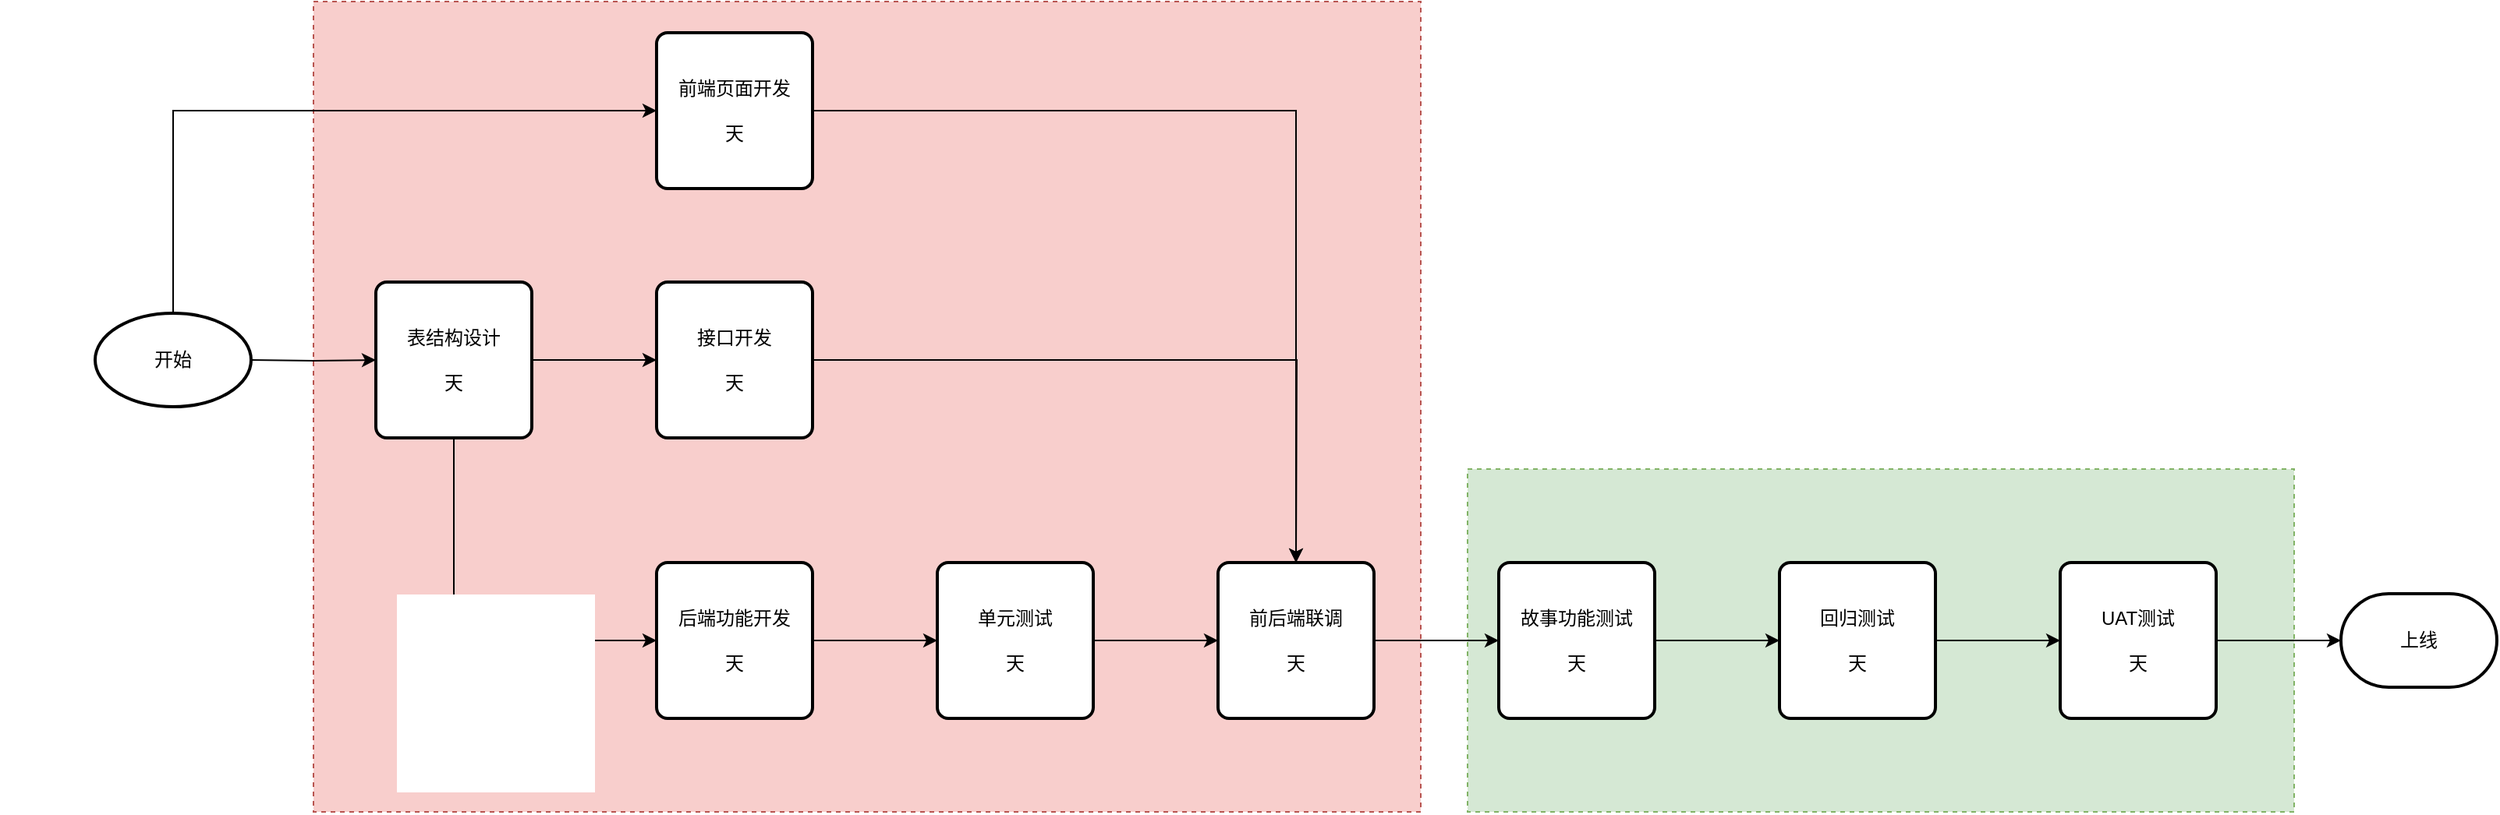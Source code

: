 <mxfile version="12.5.5" type="github" pages="5">
  <diagram id="vi_ECuAuSyeIwbxBarB6" name="图像中台模板">
    <mxGraphModel dx="768" dy="389" grid="1" gridSize="10" guides="1" tooltips="1" connect="1" arrows="1" fold="1" page="1" pageScale="1" pageWidth="850" pageHeight="1100" math="0" shadow="0">
      <root>
        <mxCell id="0"/>
        <mxCell id="1" parent="0"/>
        <mxCell id="mSEuSrlhZHySXVAviKyT-46" value="" style="rounded=0;whiteSpace=wrap;html=1;dashed=1;fillColor=#d5e8d4;strokeColor=#82b366;" parent="1" vertex="1">
          <mxGeometry x="990" y="540" width="530" height="220" as="geometry"/>
        </mxCell>
        <mxCell id="mSEuSrlhZHySXVAviKyT-45" value="" style="rounded=0;whiteSpace=wrap;html=1;dashed=1;fillColor=#f8cecc;strokeColor=#b85450;" parent="1" vertex="1">
          <mxGeometry x="250" y="240" width="710" height="520" as="geometry"/>
        </mxCell>
        <mxCell id="mSEuSrlhZHySXVAviKyT-9" value="" style="edgeStyle=orthogonalEdgeStyle;rounded=0;orthogonalLoop=1;jettySize=auto;html=1;" parent="1" target="mSEuSrlhZHySXVAviKyT-8" edge="1">
          <mxGeometry relative="1" as="geometry">
            <mxPoint x="210" y="470" as="sourcePoint"/>
          </mxGeometry>
        </mxCell>
        <mxCell id="mSEuSrlhZHySXVAviKyT-16" value="" style="edgeStyle=orthogonalEdgeStyle;rounded=0;orthogonalLoop=1;jettySize=auto;html=1;entryX=0;entryY=0.5;entryDx=0;entryDy=0;" parent="1" target="mSEuSrlhZHySXVAviKyT-14" edge="1">
          <mxGeometry relative="1" as="geometry">
            <mxPoint x="160" y="440" as="sourcePoint"/>
            <mxPoint x="160" y="360" as="targetPoint"/>
            <Array as="points">
              <mxPoint x="160" y="310"/>
            </Array>
          </mxGeometry>
        </mxCell>
        <mxCell id="mSEuSrlhZHySXVAviKyT-11" value="" style="edgeStyle=orthogonalEdgeStyle;rounded=0;orthogonalLoop=1;jettySize=auto;html=1;" parent="1" source="mSEuSrlhZHySXVAviKyT-8" target="mSEuSrlhZHySXVAviKyT-10" edge="1">
          <mxGeometry relative="1" as="geometry"/>
        </mxCell>
        <mxCell id="mSEuSrlhZHySXVAviKyT-20" value="" style="edgeStyle=orthogonalEdgeStyle;rounded=0;orthogonalLoop=1;jettySize=auto;html=1;entryX=0;entryY=0.5;entryDx=0;entryDy=0;" parent="1" source="mSEuSrlhZHySXVAviKyT-8" target="mSEuSrlhZHySXVAviKyT-17" edge="1">
          <mxGeometry relative="1" as="geometry">
            <mxPoint x="340" y="600" as="targetPoint"/>
            <Array as="points">
              <mxPoint x="340" y="650"/>
            </Array>
          </mxGeometry>
        </mxCell>
        <mxCell id="mSEuSrlhZHySXVAviKyT-8" value="表结构设计&lt;br&gt;&lt;br&gt;天" style="rounded=1;whiteSpace=wrap;html=1;absoluteArcSize=1;arcSize=14;strokeWidth=2;" parent="1" vertex="1">
          <mxGeometry x="290" y="420" width="100" height="100" as="geometry"/>
        </mxCell>
        <mxCell id="mSEuSrlhZHySXVAviKyT-28" value="" style="edgeStyle=orthogonalEdgeStyle;rounded=0;orthogonalLoop=1;jettySize=auto;html=1;" parent="1" source="mSEuSrlhZHySXVAviKyT-10" edge="1">
          <mxGeometry relative="1" as="geometry">
            <mxPoint x="880" y="600" as="targetPoint"/>
          </mxGeometry>
        </mxCell>
        <mxCell id="mSEuSrlhZHySXVAviKyT-10" value="接口开发&lt;br&gt;&lt;br&gt;天" style="rounded=1;whiteSpace=wrap;html=1;absoluteArcSize=1;arcSize=14;strokeWidth=2;" parent="1" vertex="1">
          <mxGeometry x="470" y="420" width="100" height="100" as="geometry"/>
        </mxCell>
        <mxCell id="mSEuSrlhZHySXVAviKyT-22" value="" style="edgeStyle=orthogonalEdgeStyle;rounded=0;orthogonalLoop=1;jettySize=auto;html=1;" parent="1" source="mSEuSrlhZHySXVAviKyT-17" target="mSEuSrlhZHySXVAviKyT-21" edge="1">
          <mxGeometry relative="1" as="geometry"/>
        </mxCell>
        <mxCell id="mSEuSrlhZHySXVAviKyT-17" value="后端功能开发&lt;br&gt;&lt;br&gt;天" style="rounded=1;whiteSpace=wrap;html=1;absoluteArcSize=1;arcSize=14;strokeWidth=2;" parent="1" vertex="1">
          <mxGeometry x="470" y="600" width="100" height="100" as="geometry"/>
        </mxCell>
        <mxCell id="mSEuSrlhZHySXVAviKyT-24" value="" style="edgeStyle=orthogonalEdgeStyle;rounded=0;orthogonalLoop=1;jettySize=auto;html=1;" parent="1" source="mSEuSrlhZHySXVAviKyT-21" target="mSEuSrlhZHySXVAviKyT-23" edge="1">
          <mxGeometry relative="1" as="geometry"/>
        </mxCell>
        <mxCell id="mSEuSrlhZHySXVAviKyT-21" value="单元测试&lt;br&gt;&lt;br&gt;天" style="rounded=1;whiteSpace=wrap;html=1;absoluteArcSize=1;arcSize=14;strokeWidth=2;" parent="1" vertex="1">
          <mxGeometry x="650" y="600" width="100" height="100" as="geometry"/>
        </mxCell>
        <mxCell id="mSEuSrlhZHySXVAviKyT-32" value="" style="edgeStyle=orthogonalEdgeStyle;rounded=0;orthogonalLoop=1;jettySize=auto;html=1;" parent="1" source="mSEuSrlhZHySXVAviKyT-23" target="mSEuSrlhZHySXVAviKyT-31" edge="1">
          <mxGeometry relative="1" as="geometry"/>
        </mxCell>
        <mxCell id="mSEuSrlhZHySXVAviKyT-23" value="前后端联调&lt;br&gt;&lt;br&gt;天" style="rounded=1;whiteSpace=wrap;html=1;absoluteArcSize=1;arcSize=14;strokeWidth=2;" parent="1" vertex="1">
          <mxGeometry x="830" y="600" width="100" height="100" as="geometry"/>
        </mxCell>
        <mxCell id="mSEuSrlhZHySXVAviKyT-34" value="" style="edgeStyle=orthogonalEdgeStyle;rounded=0;orthogonalLoop=1;jettySize=auto;html=1;" parent="1" source="mSEuSrlhZHySXVAviKyT-31" target="mSEuSrlhZHySXVAviKyT-33" edge="1">
          <mxGeometry relative="1" as="geometry"/>
        </mxCell>
        <mxCell id="mSEuSrlhZHySXVAviKyT-31" value="故事功能测试&lt;br&gt;&lt;br&gt;天" style="rounded=1;whiteSpace=wrap;html=1;absoluteArcSize=1;arcSize=14;strokeWidth=2;" parent="1" vertex="1">
          <mxGeometry x="1010" y="600" width="100" height="100" as="geometry"/>
        </mxCell>
        <mxCell id="mSEuSrlhZHySXVAviKyT-36" value="" style="edgeStyle=orthogonalEdgeStyle;rounded=0;orthogonalLoop=1;jettySize=auto;html=1;" parent="1" source="mSEuSrlhZHySXVAviKyT-33" target="mSEuSrlhZHySXVAviKyT-35" edge="1">
          <mxGeometry relative="1" as="geometry"/>
        </mxCell>
        <mxCell id="mSEuSrlhZHySXVAviKyT-33" value="回归测试&lt;br&gt;&lt;br&gt;天" style="rounded=1;whiteSpace=wrap;html=1;absoluteArcSize=1;arcSize=14;strokeWidth=2;" parent="1" vertex="1">
          <mxGeometry x="1190" y="600" width="100" height="100" as="geometry"/>
        </mxCell>
        <mxCell id="mSEuSrlhZHySXVAviKyT-38" value="" style="edgeStyle=orthogonalEdgeStyle;rounded=0;orthogonalLoop=1;jettySize=auto;html=1;" parent="1" source="mSEuSrlhZHySXVAviKyT-35" edge="1">
          <mxGeometry relative="1" as="geometry">
            <mxPoint x="1550" y="650" as="targetPoint"/>
          </mxGeometry>
        </mxCell>
        <mxCell id="mSEuSrlhZHySXVAviKyT-35" value="UAT测试&lt;br&gt;&lt;br&gt;天" style="rounded=1;whiteSpace=wrap;html=1;absoluteArcSize=1;arcSize=14;strokeWidth=2;" parent="1" vertex="1">
          <mxGeometry x="1370" y="600" width="100" height="100" as="geometry"/>
        </mxCell>
        <mxCell id="mSEuSrlhZHySXVAviKyT-30" value="" style="edgeStyle=orthogonalEdgeStyle;rounded=0;orthogonalLoop=1;jettySize=auto;html=1;entryX=0.5;entryY=0;entryDx=0;entryDy=0;" parent="1" source="mSEuSrlhZHySXVAviKyT-14" target="mSEuSrlhZHySXVAviKyT-23" edge="1">
          <mxGeometry relative="1" as="geometry">
            <mxPoint x="470" y="310" as="targetPoint"/>
          </mxGeometry>
        </mxCell>
        <mxCell id="mSEuSrlhZHySXVAviKyT-14" value="前端页面开发&lt;br&gt;&lt;br&gt;天" style="rounded=1;whiteSpace=wrap;html=1;absoluteArcSize=1;arcSize=14;strokeWidth=2;" parent="1" vertex="1">
          <mxGeometry x="470" y="260" width="100" height="100" as="geometry"/>
        </mxCell>
        <mxCell id="mSEuSrlhZHySXVAviKyT-40" value="上线" style="strokeWidth=2;html=1;shape=mxgraph.flowchart.terminator;whiteSpace=wrap;" parent="1" vertex="1">
          <mxGeometry x="1550" y="620" width="100" height="60" as="geometry"/>
        </mxCell>
        <mxCell id="mSEuSrlhZHySXVAviKyT-41" value="" style="strokeWidth=2;html=1;shape=mxgraph.flowchart.start_1;whiteSpace=wrap;opacity=0;" parent="1" vertex="1">
          <mxGeometry x="110" y="440" width="100" height="60" as="geometry"/>
        </mxCell>
        <mxCell id="mSEuSrlhZHySXVAviKyT-42" value="" style="strokeWidth=2;html=1;shape=mxgraph.flowchart.start_1;whiteSpace=wrap;opacity=0;" parent="1" vertex="1">
          <mxGeometry x="50" y="700" width="100" height="60" as="geometry"/>
        </mxCell>
        <mxCell id="mSEuSrlhZHySXVAviKyT-44" value="开始" style="strokeWidth=2;html=1;shape=mxgraph.flowchart.start_1;whiteSpace=wrap;" parent="1" vertex="1">
          <mxGeometry x="110" y="440" width="100" height="60" as="geometry"/>
        </mxCell>
      </root>
    </mxGraphModel>
  </diagram>
  <diagram name="图像中台S8-关键路径" id="uw1MnFV3_wU8nCQIJe8Z">
    &#xa;    
    <mxGraphModel dx="1365" dy="568" grid="1" gridSize="10" guides="1" tooltips="1" connect="1" arrows="1" fold="1" page="1" pageScale="1" pageWidth="850" pageHeight="1100" math="0" shadow="0">
      &#xa;      
      <root>
        &#xa;        
        <mxCell id="7rw-223DVK3YXrerc9ex-0"/>
        &#xa;        
        <mxCell id="7rw-223DVK3YXrerc9ex-1" parent="7rw-223DVK3YXrerc9ex-0"/>
        &#xa;        
        <mxCell id="9tAzf9OihTmDscc2uQjQ-3" value="" style="rounded=0;whiteSpace=wrap;html=1;" vertex="1" parent="7rw-223DVK3YXrerc9ex-1">
          &#xa;          
          <mxGeometry x="280" y="1110" width="560" height="230" as="geometry"/>
          &#xa;        
        </mxCell>
        &#xa;        
        <mxCell id="9tAzf9OihTmDscc2uQjQ-2" value="" style="rounded=0;whiteSpace=wrap;html=1;" vertex="1" parent="7rw-223DVK3YXrerc9ex-1">
          &#xa;          
          <mxGeometry x="995" y="1110" width="485" height="160" as="geometry"/>
          &#xa;        
        </mxCell>
        &#xa;        
        <mxCell id="7rw-223DVK3YXrerc9ex-2" value="" style="rounded=0;whiteSpace=wrap;html=1;dashed=1;fillColor=#d5e8d4;strokeColor=#82b366;" vertex="1" parent="7rw-223DVK3YXrerc9ex-1">
          &#xa;          
          <mxGeometry x="990" y="360" width="550" height="330" as="geometry"/>
          &#xa;        
        </mxCell>
        &#xa;        
        <mxCell id="7rw-223DVK3YXrerc9ex-3" value="" style="rounded=0;whiteSpace=wrap;html=1;dashed=1;fillColor=#f8cecc;strokeColor=#b85450;" vertex="1" parent="7rw-223DVK3YXrerc9ex-1">
          &#xa;          
          <mxGeometry x="290" y="270" width="650" height="450" as="geometry"/>
          &#xa;        
        </mxCell>
        &#xa;        
        <mxCell id="7rw-223DVK3YXrerc9ex-4" value="" style="edgeStyle=orthogonalEdgeStyle;rounded=0;orthogonalLoop=1;jettySize=auto;html=1;" edge="1" parent="7rw-223DVK3YXrerc9ex-1" target="7rw-223DVK3YXrerc9ex-12">
          &#xa;          
          <mxGeometry relative="1" as="geometry">
            &#xa;            
            <mxPoint x="210" y="470" as="sourcePoint"/>
            &#xa;            
            <mxPoint x="300" y="470" as="targetPoint"/>
            &#xa;          
          </mxGeometry>
          &#xa;        
        </mxCell>
        &#xa;        
        <mxCell id="7rw-223DVK3YXrerc9ex-5" value="" style="edgeStyle=orthogonalEdgeStyle;rounded=0;orthogonalLoop=1;jettySize=auto;html=1;entryX=0;entryY=0.5;entryDx=0;entryDy=0;" edge="1" parent="7rw-223DVK3YXrerc9ex-1" target="7rw-223DVK3YXrerc9ex-24">
          &#xa;          
          <mxGeometry relative="1" as="geometry">
            &#xa;            
            <mxPoint x="160" y="440" as="sourcePoint"/>
            &#xa;            
            <mxPoint x="160" y="360" as="targetPoint"/>
            &#xa;            
            <Array as="points">
              &#xa;              
              <mxPoint x="160" y="330"/>
              &#xa;            
            </Array>
            &#xa;          
          </mxGeometry>
          &#xa;        
        </mxCell>
        &#xa;        
        <mxCell id="7rw-223DVK3YXrerc9ex-12" value="后端接口功能开发&lt;br&gt;建军&lt;br&gt;&lt;br&gt;8.5 天" style="rounded=1;whiteSpace=wrap;html=1;absoluteArcSize=1;arcSize=14;strokeWidth=2;" vertex="1" parent="7rw-223DVK3YXrerc9ex-1">
          &#xa;          
          <mxGeometry x="430" y="420" width="140" height="100" as="geometry"/>
          &#xa;        
        </mxCell>
        &#xa;        
        <mxCell id="7rw-223DVK3YXrerc9ex-13" value="" style="edgeStyle=orthogonalEdgeStyle;rounded=0;orthogonalLoop=1;jettySize=auto;html=1;exitX=1;exitY=0.5;exitDx=0;exitDy=0;" edge="1" parent="7rw-223DVK3YXrerc9ex-1" source="7rw-223DVK3YXrerc9ex-12" target="7rw-223DVK3YXrerc9ex-16">
          &#xa;          
          <mxGeometry relative="1" as="geometry">
            &#xa;            
            <mxPoint x="750" y="650" as="sourcePoint"/>
            &#xa;          
          </mxGeometry>
          &#xa;        
        </mxCell>
        &#xa;        
        <mxCell id="7rw-223DVK3YXrerc9ex-15" value="" style="edgeStyle=orthogonalEdgeStyle;rounded=0;orthogonalLoop=1;jettySize=auto;html=1;" edge="1" parent="7rw-223DVK3YXrerc9ex-1" source="7rw-223DVK3YXrerc9ex-16" target="7rw-223DVK3YXrerc9ex-18">
          &#xa;          
          <mxGeometry relative="1" as="geometry"/>
          &#xa;        
        </mxCell>
        &#xa;        
        <mxCell id="7rw-223DVK3YXrerc9ex-16" value="前后端联调&lt;br&gt;&lt;br&gt;1 天" style="rounded=1;whiteSpace=wrap;html=1;absoluteArcSize=1;arcSize=14;strokeWidth=2;" vertex="1" parent="7rw-223DVK3YXrerc9ex-1">
          &#xa;          
          <mxGeometry x="750" y="420" width="100" height="100" as="geometry"/>
          &#xa;        
        </mxCell>
        &#xa;        
        <mxCell id="9tAzf9OihTmDscc2uQjQ-10" value="" style="edgeStyle=orthogonalEdgeStyle;rounded=0;orthogonalLoop=1;jettySize=auto;html=1;" edge="1" parent="7rw-223DVK3YXrerc9ex-1" source="7rw-223DVK3YXrerc9ex-18" target="9tAzf9OihTmDscc2uQjQ-9">
          &#xa;          
          <mxGeometry relative="1" as="geometry"/>
          &#xa;        
        </mxCell>
        &#xa;        
        <mxCell id="7rw-223DVK3YXrerc9ex-18" value="最后一个故事功能测试&lt;br&gt;&lt;br&gt;1 天" style="rounded=1;whiteSpace=wrap;html=1;absoluteArcSize=1;arcSize=14;strokeWidth=2;" vertex="1" parent="7rw-223DVK3YXrerc9ex-1">
          &#xa;          
          <mxGeometry x="1030" y="420" width="100" height="100" as="geometry"/>
          &#xa;        
        </mxCell>
        &#xa;        
        <mxCell id="9tAzf9OihTmDscc2uQjQ-14" value="" style="edgeStyle=orthogonalEdgeStyle;rounded=0;orthogonalLoop=1;jettySize=auto;html=1;" edge="1" parent="7rw-223DVK3YXrerc9ex-1" source="9tAzf9OihTmDscc2uQjQ-9">
          &#xa;          
          <mxGeometry relative="1" as="geometry">
            &#xa;            
            <mxPoint x="1390" y="470" as="targetPoint"/>
            &#xa;          
          </mxGeometry>
          &#xa;        
        </mxCell>
        &#xa;        
        <mxCell id="9tAzf9OihTmDscc2uQjQ-9" value="回归 测试&lt;br&gt;2 天" style="rounded=1;whiteSpace=wrap;html=1;absoluteArcSize=1;arcSize=14;strokeWidth=2;" vertex="1" parent="7rw-223DVK3YXrerc9ex-1">
          &#xa;          
          <mxGeometry x="1210" y="420" width="100" height="100" as="geometry"/>
          &#xa;        
        </mxCell>
        &#xa;        
        <mxCell id="7rw-223DVK3YXrerc9ex-20" value="全量回归测试（S8）&lt;br&gt;&lt;br&gt;5 天" style="rounded=1;whiteSpace=wrap;html=1;absoluteArcSize=1;arcSize=14;strokeWidth=2;" vertex="1" parent="7rw-223DVK3YXrerc9ex-1">
          &#xa;          
          <mxGeometry x="1570" y="530" width="100" height="100" as="geometry"/>
          &#xa;        
        </mxCell>
        &#xa;        
        <mxCell id="7rw-223DVK3YXrerc9ex-23" value="" style="edgeStyle=orthogonalEdgeStyle;rounded=0;orthogonalLoop=1;jettySize=auto;html=1;entryX=0.5;entryY=0;entryDx=0;entryDy=0;" edge="1" parent="7rw-223DVK3YXrerc9ex-1" source="7rw-223DVK3YXrerc9ex-24" target="7rw-223DVK3YXrerc9ex-16">
          &#xa;          
          <mxGeometry relative="1" as="geometry">
            &#xa;            
            <mxPoint x="470" y="310" as="targetPoint"/>
            &#xa;          
          </mxGeometry>
          &#xa;        
        </mxCell>
        &#xa;        
        <mxCell id="7rw-223DVK3YXrerc9ex-24" value="前端页面开发&lt;br&gt;永洁&lt;br&gt;&lt;br&gt;7 天" style="rounded=1;whiteSpace=wrap;html=1;absoluteArcSize=1;arcSize=14;strokeWidth=2;" vertex="1" parent="7rw-223DVK3YXrerc9ex-1">
          &#xa;          
          <mxGeometry x="420" y="280" width="150" height="100" as="geometry"/>
          &#xa;        
        </mxCell>
        &#xa;        
        <mxCell id="7rw-223DVK3YXrerc9ex-25" value="S8上线&lt;br&gt;01/08&amp;nbsp;" style="strokeWidth=2;html=1;shape=mxgraph.flowchart.terminator;whiteSpace=wrap;" vertex="1" parent="7rw-223DVK3YXrerc9ex-1">
          &#xa;          
          <mxGeometry x="1570" y="440" width="100" height="60" as="geometry"/>
          &#xa;        
        </mxCell>
        &#xa;        
        <mxCell id="7rw-223DVK3YXrerc9ex-26" value="" style="strokeWidth=2;html=1;shape=mxgraph.flowchart.start_1;whiteSpace=wrap;opacity=0;" vertex="1" parent="7rw-223DVK3YXrerc9ex-1">
          &#xa;          
          <mxGeometry x="110" y="440" width="100" height="60" as="geometry"/>
          &#xa;        
        </mxCell>
        &#xa;        
        <mxCell id="7rw-223DVK3YXrerc9ex-27" value="" style="strokeWidth=2;html=1;shape=mxgraph.flowchart.start_1;whiteSpace=wrap;opacity=0;" vertex="1" parent="7rw-223DVK3YXrerc9ex-1">
          &#xa;          
          <mxGeometry x="50" y="700" width="100" height="60" as="geometry"/>
          &#xa;        
        </mxCell>
        &#xa;        
        <mxCell id="7rw-223DVK3YXrerc9ex-28" value="开始" style="strokeWidth=2;html=1;shape=mxgraph.flowchart.start_1;whiteSpace=wrap;" vertex="1" parent="7rw-223DVK3YXrerc9ex-1">
          &#xa;          
          <mxGeometry x="110" y="440" width="100" height="60" as="geometry"/>
          &#xa;        
        </mxCell>
        &#xa;        
        <mxCell id="UI6YtR78x3rQ6e3N98uO-0" value="性能测试&lt;br&gt;&lt;br&gt;这一次先不需要" style="rounded=1;whiteSpace=wrap;html=1;absoluteArcSize=1;arcSize=14;strokeWidth=2;" vertex="1" parent="7rw-223DVK3YXrerc9ex-1">
          &#xa;          
          <mxGeometry x="1360" y="1440" width="100" height="100" as="geometry"/>
          &#xa;        
        </mxCell>
        &#xa;        
        <mxCell id="UI6YtR78x3rQ6e3N98uO-2" value="安全测试&lt;br&gt;&lt;br&gt;定期" style="rounded=1;whiteSpace=wrap;html=1;absoluteArcSize=1;arcSize=14;strokeWidth=2;" vertex="1" parent="7rw-223DVK3YXrerc9ex-1">
          &#xa;          
          <mxGeometry x="1350" y="1300" width="100" height="100" as="geometry"/>
          &#xa;        
        </mxCell>
        &#xa;        
        <mxCell id="UI6YtR78x3rQ6e3N98uO-6" value="单元测试&lt;br&gt;&lt;br&gt;1.5 天" style="rounded=1;whiteSpace=wrap;html=1;absoluteArcSize=1;arcSize=14;strokeWidth=2;" vertex="1" parent="7rw-223DVK3YXrerc9ex-1">
          &#xa;          
          <mxGeometry x="1030" y="550" width="100" height="100" as="geometry"/>
          &#xa;        
        </mxCell>
        &#xa;        
        <mxCell id="UI6YtR78x3rQ6e3N98uO-7" value="接口管理&lt;br&gt;建军&lt;br&gt;&lt;br&gt;4 天" style="rounded=1;whiteSpace=wrap;html=1;absoluteArcSize=1;arcSize=14;strokeWidth=2;" vertex="1" parent="7rw-223DVK3YXrerc9ex-1">
          &#xa;          
          <mxGeometry x="330" y="1190" width="120" height="100" as="geometry"/>
          &#xa;        
        </mxCell>
        &#xa;        
        <mxCell id="UI6YtR78x3rQ6e3N98uO-10" value="人工审核无法匹配SKU&lt;br&gt;建军&lt;br&gt;&lt;br&gt;1.5 天" style="rounded=1;whiteSpace=wrap;html=1;absoluteArcSize=1;arcSize=14;strokeWidth=2;" vertex="1" parent="7rw-223DVK3YXrerc9ex-1">
          &#xa;          
          <mxGeometry x="490" y="1190" width="140" height="100" as="geometry"/>
          &#xa;        
        </mxCell>
        &#xa;        
        <mxCell id="UI6YtR78x3rQ6e3N98uO-11" value="异常照片查看和权限&lt;br&gt;建军&lt;br&gt;&lt;br&gt;3 天" style="rounded=1;whiteSpace=wrap;html=1;absoluteArcSize=1;arcSize=14;strokeWidth=2;" vertex="1" parent="7rw-223DVK3YXrerc9ex-1">
          &#xa;          
          <mxGeometry x="670" y="1190" width="120" height="100" as="geometry"/>
          &#xa;        
        </mxCell>
        &#xa;        
        <mxCell id="9tAzf9OihTmDscc2uQjQ-0" value="页面回归测试，范围&lt;br&gt;&lt;br&gt;每次都要人工审核，结果列表，批量导出&lt;br&gt;这一次的回归：创建竞品，侧边栏" style="rounded=1;whiteSpace=wrap;html=1;absoluteArcSize=1;arcSize=14;strokeWidth=2;" vertex="1" parent="7rw-223DVK3YXrerc9ex-1">
          &#xa;          
          <mxGeometry x="1020" y="1150" width="255" height="100" as="geometry"/>
          &#xa;        
        </mxCell>
        &#xa;        
        <mxCell id="9tAzf9OihTmDscc2uQjQ-1" value="接口回归测试，范围&lt;br&gt;&lt;br&gt;大数据湖输出接口（已有3个，新增2个）&lt;br&gt;品览三合一&lt;br&gt;&lt;br&gt;接口字段，code码" style="rounded=1;whiteSpace=wrap;html=1;absoluteArcSize=1;arcSize=14;strokeWidth=2;" vertex="1" parent="7rw-223DVK3YXrerc9ex-1">
          &#xa;          
          <mxGeometry x="1020" y="1300" width="260" height="100" as="geometry"/>
          &#xa;        
        </mxCell>
        &#xa;        
        <mxCell id="9tAzf9OihTmDscc2uQjQ-4" value="回归测试" style="text;html=1;strokeColor=none;fillColor=none;align=center;verticalAlign=middle;whiteSpace=wrap;rounded=0;" vertex="1" parent="7rw-223DVK3YXrerc9ex-1">
          &#xa;          
          <mxGeometry x="1010" y="1120" width="80" height="20" as="geometry"/>
          &#xa;        
        </mxCell>
        &#xa;        
        <mxCell id="9tAzf9OihTmDscc2uQjQ-5" value="开发" style="text;html=1;strokeColor=none;fillColor=none;align=center;verticalAlign=middle;whiteSpace=wrap;rounded=0;" vertex="1" parent="7rw-223DVK3YXrerc9ex-1">
          &#xa;          
          <mxGeometry x="288" y="1130" width="80" height="20" as="geometry"/>
          &#xa;        
        </mxCell>
        &#xa;        
        <mxCell id="9tAzf9OihTmDscc2uQjQ-6" value="数据测试，场景&lt;br&gt;&lt;br&gt;本品主数据，竞品主数据&lt;br&gt;有SKU，无SKU&lt;br&gt;品览三合一返回值&lt;br&gt;批量导出SKU（尤其），生动化" style="rounded=1;whiteSpace=wrap;html=1;absoluteArcSize=1;arcSize=14;strokeWidth=2;" vertex="1" parent="7rw-223DVK3YXrerc9ex-1">
          &#xa;          
          <mxGeometry x="1030" y="1420" width="270" height="110" as="geometry"/>
          &#xa;        
        </mxCell>
        &#xa;        
        <mxCell id="9tAzf9OihTmDscc2uQjQ-15" value="" style="edgeStyle=orthogonalEdgeStyle;rounded=0;orthogonalLoop=1;jettySize=auto;html=1;" edge="1" parent="7rw-223DVK3YXrerc9ex-1" source="9tAzf9OihTmDscc2uQjQ-12" target="7rw-223DVK3YXrerc9ex-25">
          &#xa;          
          <mxGeometry relative="1" as="geometry"/>
          &#xa;        
        </mxCell>
        &#xa;        
        <mxCell id="9tAzf9OihTmDscc2uQjQ-12" value="UAT 测试&lt;br&gt;测试，产品，业务&lt;br&gt;3 天" style="rounded=1;whiteSpace=wrap;html=1;absoluteArcSize=1;arcSize=14;strokeWidth=2;" vertex="1" parent="7rw-223DVK3YXrerc9ex-1">
          &#xa;          
          <mxGeometry x="1370" y="420" width="130" height="100" as="geometry"/>
          &#xa;        
        </mxCell>
        &#xa;      
      </root>
      &#xa;    
    </mxGraphModel>
    &#xa;  
  </diagram>
  <diagram name="Copy of 图像中台S8-关键路径" id="TBVHi4z6zHGornp1RZuq">
    <mxGraphModel dx="1408" dy="748" grid="1" gridSize="10" guides="1" tooltips="1" connect="1" arrows="1" fold="1" page="1" pageScale="1" pageWidth="850" pageHeight="1100" math="0" shadow="0">
      <root>
        <mxCell id="4BLYjrkcPoJAttSHQsbW-0"/>
        <mxCell id="4BLYjrkcPoJAttSHQsbW-1" parent="4BLYjrkcPoJAttSHQsbW-0"/>
        <mxCell id="4BLYjrkcPoJAttSHQsbW-2" value="" style="rounded=0;whiteSpace=wrap;html=1;" parent="4BLYjrkcPoJAttSHQsbW-1" vertex="1">
          <mxGeometry x="320" y="770" width="560" height="230" as="geometry"/>
        </mxCell>
        <mxCell id="4BLYjrkcPoJAttSHQsbW-3" value="" style="rounded=0;whiteSpace=wrap;html=1;" parent="4BLYjrkcPoJAttSHQsbW-1" vertex="1">
          <mxGeometry x="1035" y="770" width="485" height="160" as="geometry"/>
        </mxCell>
        <mxCell id="4BLYjrkcPoJAttSHQsbW-4" value="" style="rounded=0;whiteSpace=wrap;html=1;dashed=1;fillColor=#d5e8d4;strokeColor=#82b366;" parent="4BLYjrkcPoJAttSHQsbW-1" vertex="1">
          <mxGeometry x="860" y="380" width="540" height="320" as="geometry"/>
        </mxCell>
        <mxCell id="4BLYjrkcPoJAttSHQsbW-5" value="" style="rounded=0;whiteSpace=wrap;html=1;dashed=1;fillColor=#f8cecc;strokeColor=#b85450;" parent="4BLYjrkcPoJAttSHQsbW-1" vertex="1">
          <mxGeometry x="320" y="380" width="490" height="320" as="geometry"/>
        </mxCell>
        <mxCell id="4BLYjrkcPoJAttSHQsbW-6" value="" style="edgeStyle=orthogonalEdgeStyle;rounded=0;orthogonalLoop=1;jettySize=auto;html=1;" parent="4BLYjrkcPoJAttSHQsbW-1" target="4BLYjrkcPoJAttSHQsbW-8" edge="1">
          <mxGeometry relative="1" as="geometry">
            <mxPoint x="210" y="470" as="sourcePoint"/>
            <mxPoint x="300" y="470" as="targetPoint"/>
          </mxGeometry>
        </mxCell>
        <mxCell id="4BLYjrkcPoJAttSHQsbW-7" value="" style="edgeStyle=orthogonalEdgeStyle;rounded=0;orthogonalLoop=1;jettySize=auto;html=1;entryX=0;entryY=0.5;entryDx=0;entryDy=0;exitX=1;exitY=0.5;exitDx=0;exitDy=0;exitPerimeter=0;" parent="4BLYjrkcPoJAttSHQsbW-1" source="4BLYjrkcPoJAttSHQsbW-22" target="4BLYjrkcPoJAttSHQsbW-18" edge="1">
          <mxGeometry relative="1" as="geometry">
            <mxPoint x="160" y="440" as="sourcePoint"/>
            <mxPoint x="160" y="360" as="targetPoint"/>
            <Array as="points">
              <mxPoint x="370" y="470"/>
              <mxPoint x="370" y="610"/>
            </Array>
          </mxGeometry>
        </mxCell>
        <mxCell id="4BLYjrkcPoJAttSHQsbW-8" value="后端接口功能开发&lt;br&gt;建军&lt;br&gt;&lt;br&gt;12 天" style="rounded=1;whiteSpace=wrap;html=1;absoluteArcSize=1;arcSize=14;strokeWidth=2;" parent="4BLYjrkcPoJAttSHQsbW-1" vertex="1">
          <mxGeometry x="430" y="420" width="140" height="100" as="geometry"/>
        </mxCell>
        <mxCell id="4BLYjrkcPoJAttSHQsbW-9" value="" style="edgeStyle=orthogonalEdgeStyle;rounded=0;orthogonalLoop=1;jettySize=auto;html=1;exitX=1;exitY=0.5;exitDx=0;exitDy=0;" parent="4BLYjrkcPoJAttSHQsbW-1" source="4BLYjrkcPoJAttSHQsbW-8" target="4BLYjrkcPoJAttSHQsbW-11" edge="1">
          <mxGeometry relative="1" as="geometry">
            <mxPoint x="750" y="650" as="sourcePoint"/>
          </mxGeometry>
        </mxCell>
        <mxCell id="4BLYjrkcPoJAttSHQsbW-10" value="" style="edgeStyle=orthogonalEdgeStyle;rounded=0;orthogonalLoop=1;jettySize=auto;html=1;" parent="4BLYjrkcPoJAttSHQsbW-1" source="4BLYjrkcPoJAttSHQsbW-11" target="4BLYjrkcPoJAttSHQsbW-13" edge="1">
          <mxGeometry relative="1" as="geometry"/>
        </mxCell>
        <mxCell id="4BLYjrkcPoJAttSHQsbW-11" value="前后端联调&lt;br&gt;&lt;br&gt;2 天" style="rounded=1;whiteSpace=wrap;html=1;absoluteArcSize=1;arcSize=14;strokeWidth=2;" parent="4BLYjrkcPoJAttSHQsbW-1" vertex="1">
          <mxGeometry x="680" y="420" width="100" height="100" as="geometry"/>
        </mxCell>
        <mxCell id="4BLYjrkcPoJAttSHQsbW-12" value="" style="edgeStyle=orthogonalEdgeStyle;rounded=0;orthogonalLoop=1;jettySize=auto;html=1;" parent="4BLYjrkcPoJAttSHQsbW-1" source="4BLYjrkcPoJAttSHQsbW-13" target="4BLYjrkcPoJAttSHQsbW-15" edge="1">
          <mxGeometry relative="1" as="geometry"/>
        </mxCell>
        <mxCell id="4BLYjrkcPoJAttSHQsbW-13" value="最后一个故事功能测试&lt;br&gt;&lt;br&gt;1 天" style="rounded=1;whiteSpace=wrap;html=1;absoluteArcSize=1;arcSize=14;strokeWidth=2;" parent="4BLYjrkcPoJAttSHQsbW-1" vertex="1">
          <mxGeometry x="900" y="420" width="100" height="100" as="geometry"/>
        </mxCell>
        <mxCell id="4BLYjrkcPoJAttSHQsbW-14" value="" style="edgeStyle=orthogonalEdgeStyle;rounded=0;orthogonalLoop=1;jettySize=auto;html=1;" parent="4BLYjrkcPoJAttSHQsbW-1" source="4BLYjrkcPoJAttSHQsbW-15" edge="1">
          <mxGeometry relative="1" as="geometry">
            <mxPoint x="1260" y="470" as="targetPoint"/>
          </mxGeometry>
        </mxCell>
        <mxCell id="4BLYjrkcPoJAttSHQsbW-15" value="S8集成测试&lt;br&gt;3 天" style="rounded=1;whiteSpace=wrap;html=1;absoluteArcSize=1;arcSize=14;strokeWidth=2;" parent="4BLYjrkcPoJAttSHQsbW-1" vertex="1">
          <mxGeometry x="1080" y="420" width="100" height="100" as="geometry"/>
        </mxCell>
        <mxCell id="4BLYjrkcPoJAttSHQsbW-16" value="全量回归测试（S8）&lt;br&gt;&lt;br&gt;5 天" style="rounded=1;whiteSpace=wrap;html=1;absoluteArcSize=1;arcSize=14;strokeWidth=2;" parent="4BLYjrkcPoJAttSHQsbW-1" vertex="1">
          <mxGeometry x="1580" y="730" width="100" height="100" as="geometry"/>
        </mxCell>
        <mxCell id="4BLYjrkcPoJAttSHQsbW-17" value="" style="edgeStyle=orthogonalEdgeStyle;rounded=0;orthogonalLoop=1;jettySize=auto;html=1;entryX=0;entryY=0.5;entryDx=0;entryDy=0;" parent="4BLYjrkcPoJAttSHQsbW-1" source="4BLYjrkcPoJAttSHQsbW-18" target="4BLYjrkcPoJAttSHQsbW-11" edge="1">
          <mxGeometry relative="1" as="geometry">
            <mxPoint x="470" y="310" as="targetPoint"/>
            <Array as="points">
              <mxPoint x="620" y="610"/>
              <mxPoint x="620" y="470"/>
            </Array>
          </mxGeometry>
        </mxCell>
        <mxCell id="4BLYjrkcPoJAttSHQsbW-18" value="前端页面开发&lt;br&gt;永洁&lt;br&gt;&lt;br&gt;11.5 天" style="rounded=1;whiteSpace=wrap;html=1;absoluteArcSize=1;arcSize=14;strokeWidth=2;" parent="4BLYjrkcPoJAttSHQsbW-1" vertex="1">
          <mxGeometry x="425" y="560" width="150" height="100" as="geometry"/>
        </mxCell>
        <mxCell id="4BLYjrkcPoJAttSHQsbW-19" value="S8上线&lt;br&gt;01/15&amp;nbsp;" style="strokeWidth=2;html=1;shape=mxgraph.flowchart.terminator;whiteSpace=wrap;" parent="4BLYjrkcPoJAttSHQsbW-1" vertex="1">
          <mxGeometry x="1430" y="440" width="100" height="60" as="geometry"/>
        </mxCell>
        <mxCell id="4BLYjrkcPoJAttSHQsbW-20" value="" style="strokeWidth=2;html=1;shape=mxgraph.flowchart.start_1;whiteSpace=wrap;opacity=0;" parent="4BLYjrkcPoJAttSHQsbW-1" vertex="1">
          <mxGeometry x="150" y="440" width="100" height="60" as="geometry"/>
        </mxCell>
        <mxCell id="4BLYjrkcPoJAttSHQsbW-21" value="" style="strokeWidth=2;html=1;shape=mxgraph.flowchart.start_1;whiteSpace=wrap;opacity=0;" parent="4BLYjrkcPoJAttSHQsbW-1" vertex="1">
          <mxGeometry x="50" y="700" width="100" height="60" as="geometry"/>
        </mxCell>
        <mxCell id="4BLYjrkcPoJAttSHQsbW-22" value="开始" style="strokeWidth=2;html=1;shape=mxgraph.flowchart.start_1;whiteSpace=wrap;" parent="4BLYjrkcPoJAttSHQsbW-1" vertex="1">
          <mxGeometry x="200" y="440" width="100" height="60" as="geometry"/>
        </mxCell>
        <mxCell id="4BLYjrkcPoJAttSHQsbW-23" value="性能测试&lt;br&gt;&lt;br&gt;这一次先不需要" style="rounded=1;whiteSpace=wrap;html=1;absoluteArcSize=1;arcSize=14;strokeWidth=2;" parent="4BLYjrkcPoJAttSHQsbW-1" vertex="1">
          <mxGeometry x="1400" y="1100" width="100" height="100" as="geometry"/>
        </mxCell>
        <mxCell id="4BLYjrkcPoJAttSHQsbW-24" value="安全测试&lt;br&gt;&lt;br&gt;定期" style="rounded=1;whiteSpace=wrap;html=1;absoluteArcSize=1;arcSize=14;strokeWidth=2;" parent="4BLYjrkcPoJAttSHQsbW-1" vertex="1">
          <mxGeometry x="1390" y="960" width="100" height="100" as="geometry"/>
        </mxCell>
        <mxCell id="4BLYjrkcPoJAttSHQsbW-25" value="单元测试&lt;br&gt;&lt;br&gt;1.5 天" style="rounded=1;whiteSpace=wrap;html=1;absoluteArcSize=1;arcSize=14;strokeWidth=2;" parent="4BLYjrkcPoJAttSHQsbW-1" vertex="1">
          <mxGeometry x="900" y="550" width="100" height="100" as="geometry"/>
        </mxCell>
        <mxCell id="4BLYjrkcPoJAttSHQsbW-26" value="接口管理&lt;br&gt;建军&lt;br&gt;&lt;br&gt;4 天" style="rounded=1;whiteSpace=wrap;html=1;absoluteArcSize=1;arcSize=14;strokeWidth=2;" parent="4BLYjrkcPoJAttSHQsbW-1" vertex="1">
          <mxGeometry x="370" y="850" width="120" height="100" as="geometry"/>
        </mxCell>
        <mxCell id="4BLYjrkcPoJAttSHQsbW-27" value="人工审核无法匹配SKU&lt;br&gt;建军&lt;br&gt;&lt;br&gt;1.5 天" style="rounded=1;whiteSpace=wrap;html=1;absoluteArcSize=1;arcSize=14;strokeWidth=2;" parent="4BLYjrkcPoJAttSHQsbW-1" vertex="1">
          <mxGeometry x="530" y="850" width="140" height="100" as="geometry"/>
        </mxCell>
        <mxCell id="4BLYjrkcPoJAttSHQsbW-28" value="异常照片查看和权限&lt;br&gt;建军&lt;br&gt;&lt;br&gt;3 天" style="rounded=1;whiteSpace=wrap;html=1;absoluteArcSize=1;arcSize=14;strokeWidth=2;" parent="4BLYjrkcPoJAttSHQsbW-1" vertex="1">
          <mxGeometry x="710" y="850" width="120" height="100" as="geometry"/>
        </mxCell>
        <mxCell id="4BLYjrkcPoJAttSHQsbW-29" value="S8集成测试范围&lt;br&gt;&lt;br&gt;人工审核（详情，列表）&lt;br&gt;结果（详情，列表）&lt;br&gt;批量导出&lt;br&gt;创建竞品，侧边栏&lt;br&gt;登陆&lt;br&gt;技术报表&lt;br&gt;接口开关" style="rounded=1;whiteSpace=wrap;html=1;absoluteArcSize=1;arcSize=14;strokeWidth=2;" parent="4BLYjrkcPoJAttSHQsbW-1" vertex="1">
          <mxGeometry x="1045" y="540" width="180" height="140" as="geometry"/>
        </mxCell>
        <mxCell id="4BLYjrkcPoJAttSHQsbW-30" value="接口回归测试，范围&lt;br&gt;&lt;br&gt;大数据湖输出接口（已有3个，新增2个）&lt;br&gt;品览三合一&lt;br&gt;&lt;br&gt;接口字段，code码" style="rounded=1;whiteSpace=wrap;html=1;absoluteArcSize=1;arcSize=14;strokeWidth=2;" parent="4BLYjrkcPoJAttSHQsbW-1" vertex="1">
          <mxGeometry x="1060" y="960" width="260" height="100" as="geometry"/>
        </mxCell>
        <mxCell id="4BLYjrkcPoJAttSHQsbW-31" value="回归测试" style="text;html=1;strokeColor=none;fillColor=none;align=center;verticalAlign=middle;whiteSpace=wrap;rounded=0;" parent="4BLYjrkcPoJAttSHQsbW-1" vertex="1">
          <mxGeometry x="1050" y="780" width="80" height="20" as="geometry"/>
        </mxCell>
        <mxCell id="4BLYjrkcPoJAttSHQsbW-32" value="开发" style="text;html=1;strokeColor=none;fillColor=none;align=center;verticalAlign=middle;whiteSpace=wrap;rounded=0;" parent="4BLYjrkcPoJAttSHQsbW-1" vertex="1">
          <mxGeometry x="328" y="790" width="80" height="20" as="geometry"/>
        </mxCell>
        <mxCell id="4BLYjrkcPoJAttSHQsbW-33" value="数据测试，场景&lt;br&gt;&lt;br&gt;本品主数据，竞品主数据&lt;br&gt;有SKU，无SKU&lt;br&gt;品览三合一返回值&lt;br&gt;批量导出SKU（尤其），生动化" style="rounded=1;whiteSpace=wrap;html=1;absoluteArcSize=1;arcSize=14;strokeWidth=2;" parent="4BLYjrkcPoJAttSHQsbW-1" vertex="1">
          <mxGeometry x="1070" y="1080" width="270" height="110" as="geometry"/>
        </mxCell>
        <mxCell id="4BLYjrkcPoJAttSHQsbW-34" value="" style="edgeStyle=orthogonalEdgeStyle;rounded=0;orthogonalLoop=1;jettySize=auto;html=1;" parent="4BLYjrkcPoJAttSHQsbW-1" source="4BLYjrkcPoJAttSHQsbW-35" target="4BLYjrkcPoJAttSHQsbW-19" edge="1">
          <mxGeometry relative="1" as="geometry"/>
        </mxCell>
        <mxCell id="4BLYjrkcPoJAttSHQsbW-35" value="UAT 测试&lt;br&gt;测试，产品，业务&lt;br&gt;3 天" style="rounded=1;whiteSpace=wrap;html=1;absoluteArcSize=1;arcSize=14;strokeWidth=2;" parent="4BLYjrkcPoJAttSHQsbW-1" vertex="1">
          <mxGeometry x="1240" y="420" width="130" height="100" as="geometry"/>
        </mxCell>
        <mxCell id="BQqNFSNedZ1BPkakPyhP-0" value="Text" style="text;html=1;align=center;verticalAlign=middle;resizable=0;points=[];;autosize=1;" parent="4BLYjrkcPoJAttSHQsbW-1" vertex="1">
          <mxGeometry x="1193" y="297" width="40" height="20" as="geometry"/>
        </mxCell>
      </root>
    </mxGraphModel>
  </diagram>
  <diagram name="图像中台S9-关键路径" id="IHmy6K09v-xSO7LyzWqX">
    <mxGraphModel dx="1088" dy="568" grid="1" gridSize="10" guides="1" tooltips="1" connect="1" arrows="1" fold="1" page="1" pageScale="1" pageWidth="850" pageHeight="1100" math="0" shadow="0">
      <root>
        <mxCell id="Nh8YSCy4u_y62_jqUAly-0"/>
        <mxCell id="Nh8YSCy4u_y62_jqUAly-1" parent="Nh8YSCy4u_y62_jqUAly-0"/>
        <mxCell id="Nh8YSCy4u_y62_jqUAly-4" value="" style="rounded=0;whiteSpace=wrap;html=1;dashed=1;fillColor=#d5e8d4;strokeColor=#82b366;" vertex="1" parent="Nh8YSCy4u_y62_jqUAly-1">
          <mxGeometry x="860" y="380" width="540" height="320" as="geometry"/>
        </mxCell>
        <mxCell id="Nh8YSCy4u_y62_jqUAly-5" value="" style="rounded=0;whiteSpace=wrap;html=1;dashed=1;fillColor=#f8cecc;strokeColor=#b85450;" vertex="1" parent="Nh8YSCy4u_y62_jqUAly-1">
          <mxGeometry x="320" y="380" width="490" height="460" as="geometry"/>
        </mxCell>
        <mxCell id="Nh8YSCy4u_y62_jqUAly-6" value="" style="edgeStyle=orthogonalEdgeStyle;rounded=0;orthogonalLoop=1;jettySize=auto;html=1;" edge="1" parent="Nh8YSCy4u_y62_jqUAly-1" target="Nh8YSCy4u_y62_jqUAly-8">
          <mxGeometry relative="1" as="geometry">
            <mxPoint x="210" y="470" as="sourcePoint"/>
            <mxPoint x="300" y="470" as="targetPoint"/>
          </mxGeometry>
        </mxCell>
        <mxCell id="Nh8YSCy4u_y62_jqUAly-7" value="" style="edgeStyle=orthogonalEdgeStyle;rounded=0;orthogonalLoop=1;jettySize=auto;html=1;entryX=0;entryY=0.5;entryDx=0;entryDy=0;exitX=1;exitY=0.5;exitDx=0;exitDy=0;exitPerimeter=0;" edge="1" parent="Nh8YSCy4u_y62_jqUAly-1" source="Nh8YSCy4u_y62_jqUAly-22" target="Nh8YSCy4u_y62_jqUAly-18">
          <mxGeometry relative="1" as="geometry">
            <mxPoint x="160" y="440" as="sourcePoint"/>
            <mxPoint x="160" y="360" as="targetPoint"/>
            <Array as="points">
              <mxPoint x="370" y="470"/>
              <mxPoint x="370" y="610"/>
            </Array>
          </mxGeometry>
        </mxCell>
        <mxCell id="Nh8YSCy4u_y62_jqUAly-8" value="后端开发&lt;br&gt;&lt;br&gt;5.5 天" style="rounded=1;whiteSpace=wrap;html=1;absoluteArcSize=1;arcSize=14;strokeWidth=2;" vertex="1" parent="Nh8YSCy4u_y62_jqUAly-1">
          <mxGeometry x="430" y="420" width="140" height="100" as="geometry"/>
        </mxCell>
        <mxCell id="Nh8YSCy4u_y62_jqUAly-9" value="" style="edgeStyle=orthogonalEdgeStyle;rounded=0;orthogonalLoop=1;jettySize=auto;html=1;exitX=1;exitY=0.5;exitDx=0;exitDy=0;" edge="1" parent="Nh8YSCy4u_y62_jqUAly-1" source="Nh8YSCy4u_y62_jqUAly-8" target="Nh8YSCy4u_y62_jqUAly-11">
          <mxGeometry relative="1" as="geometry">
            <mxPoint x="750" y="650" as="sourcePoint"/>
          </mxGeometry>
        </mxCell>
        <mxCell id="Nh8YSCy4u_y62_jqUAly-10" value="" style="edgeStyle=orthogonalEdgeStyle;rounded=0;orthogonalLoop=1;jettySize=auto;html=1;" edge="1" parent="Nh8YSCy4u_y62_jqUAly-1" source="Nh8YSCy4u_y62_jqUAly-11" target="Nh8YSCy4u_y62_jqUAly-13">
          <mxGeometry relative="1" as="geometry"/>
        </mxCell>
        <mxCell id="Nh8YSCy4u_y62_jqUAly-11" value="前后端联调&lt;br&gt;&lt;br&gt;1 天" style="rounded=1;whiteSpace=wrap;html=1;absoluteArcSize=1;arcSize=14;strokeWidth=2;" vertex="1" parent="Nh8YSCy4u_y62_jqUAly-1">
          <mxGeometry x="680" y="420" width="100" height="100" as="geometry"/>
        </mxCell>
        <mxCell id="Nh8YSCy4u_y62_jqUAly-12" value="" style="edgeStyle=orthogonalEdgeStyle;rounded=0;orthogonalLoop=1;jettySize=auto;html=1;" edge="1" parent="Nh8YSCy4u_y62_jqUAly-1" source="Nh8YSCy4u_y62_jqUAly-13" target="Nh8YSCy4u_y62_jqUAly-15">
          <mxGeometry relative="1" as="geometry"/>
        </mxCell>
        <mxCell id="Nh8YSCy4u_y62_jqUAly-13" value="最后一个故事功能测试&lt;br&gt;&lt;br&gt;1 天" style="rounded=1;whiteSpace=wrap;html=1;absoluteArcSize=1;arcSize=14;strokeWidth=2;" vertex="1" parent="Nh8YSCy4u_y62_jqUAly-1">
          <mxGeometry x="900" y="420" width="100" height="100" as="geometry"/>
        </mxCell>
        <mxCell id="Nh8YSCy4u_y62_jqUAly-14" value="" style="edgeStyle=orthogonalEdgeStyle;rounded=0;orthogonalLoop=1;jettySize=auto;html=1;" edge="1" parent="Nh8YSCy4u_y62_jqUAly-1" source="Nh8YSCy4u_y62_jqUAly-15">
          <mxGeometry relative="1" as="geometry">
            <mxPoint x="1260" y="470" as="targetPoint"/>
          </mxGeometry>
        </mxCell>
        <mxCell id="Nh8YSCy4u_y62_jqUAly-15" value="S8集成测试&lt;br&gt;1 天" style="rounded=1;whiteSpace=wrap;html=1;absoluteArcSize=1;arcSize=14;strokeWidth=2;" vertex="1" parent="Nh8YSCy4u_y62_jqUAly-1">
          <mxGeometry x="1080" y="420" width="100" height="100" as="geometry"/>
        </mxCell>
        <mxCell id="Nh8YSCy4u_y62_jqUAly-17" value="" style="edgeStyle=orthogonalEdgeStyle;rounded=0;orthogonalLoop=1;jettySize=auto;html=1;entryX=0;entryY=0.5;entryDx=0;entryDy=0;" edge="1" parent="Nh8YSCy4u_y62_jqUAly-1" source="Nh8YSCy4u_y62_jqUAly-18" target="Nh8YSCy4u_y62_jqUAly-11">
          <mxGeometry relative="1" as="geometry">
            <mxPoint x="470" y="310" as="targetPoint"/>
            <Array as="points">
              <mxPoint x="620" y="610"/>
              <mxPoint x="620" y="470"/>
            </Array>
          </mxGeometry>
        </mxCell>
        <mxCell id="Nh8YSCy4u_y62_jqUAly-18" value="前端开发&lt;br&gt;5 天" style="rounded=1;whiteSpace=wrap;html=1;absoluteArcSize=1;arcSize=14;strokeWidth=2;" vertex="1" parent="Nh8YSCy4u_y62_jqUAly-1">
          <mxGeometry x="425" y="560" width="150" height="100" as="geometry"/>
        </mxCell>
        <mxCell id="Nh8YSCy4u_y62_jqUAly-19" value="S9上线&lt;br&gt;02/12&amp;nbsp;" style="strokeWidth=2;html=1;shape=mxgraph.flowchart.terminator;whiteSpace=wrap;" vertex="1" parent="Nh8YSCy4u_y62_jqUAly-1">
          <mxGeometry x="1430" y="440" width="100" height="60" as="geometry"/>
        </mxCell>
        <mxCell id="Nh8YSCy4u_y62_jqUAly-20" value="" style="strokeWidth=2;html=1;shape=mxgraph.flowchart.start_1;whiteSpace=wrap;opacity=0;" vertex="1" parent="Nh8YSCy4u_y62_jqUAly-1">
          <mxGeometry x="150" y="440" width="100" height="60" as="geometry"/>
        </mxCell>
        <mxCell id="Nh8YSCy4u_y62_jqUAly-21" value="" style="strokeWidth=2;html=1;shape=mxgraph.flowchart.start_1;whiteSpace=wrap;opacity=0;" vertex="1" parent="Nh8YSCy4u_y62_jqUAly-1">
          <mxGeometry x="50" y="700" width="100" height="60" as="geometry"/>
        </mxCell>
        <mxCell id="Nh8YSCy4u_y62_jqUAly-39" value="" style="edgeStyle=orthogonalEdgeStyle;rounded=0;orthogonalLoop=1;jettySize=auto;html=1;entryX=0;entryY=0.5;entryDx=0;entryDy=0;" edge="1" parent="Nh8YSCy4u_y62_jqUAly-1" source="Nh8YSCy4u_y62_jqUAly-22" target="Nh8YSCy4u_y62_jqUAly-37">
          <mxGeometry relative="1" as="geometry">
            <mxPoint x="250" y="580" as="targetPoint"/>
            <Array as="points">
              <mxPoint x="370" y="470"/>
              <mxPoint x="370" y="750"/>
            </Array>
          </mxGeometry>
        </mxCell>
        <mxCell id="Nh8YSCy4u_y62_jqUAly-22" value="开始" style="strokeWidth=2;html=1;shape=mxgraph.flowchart.start_1;whiteSpace=wrap;" vertex="1" parent="Nh8YSCy4u_y62_jqUAly-1">
          <mxGeometry x="200" y="440" width="100" height="60" as="geometry"/>
        </mxCell>
        <mxCell id="Nh8YSCy4u_y62_jqUAly-29" value="S9集成测试范围&lt;br&gt;&lt;br&gt;人工审核（详情，列表）&lt;br&gt;结果（详情，列表）&lt;br&gt;批量导出&lt;br&gt;本品管理，竞品管理" style="rounded=1;whiteSpace=wrap;html=1;absoluteArcSize=1;arcSize=14;strokeWidth=2;" vertex="1" parent="Nh8YSCy4u_y62_jqUAly-1">
          <mxGeometry x="1045" y="540" width="180" height="140" as="geometry"/>
        </mxCell>
        <mxCell id="Nh8YSCy4u_y62_jqUAly-34" value="" style="edgeStyle=orthogonalEdgeStyle;rounded=0;orthogonalLoop=1;jettySize=auto;html=1;" edge="1" parent="Nh8YSCy4u_y62_jqUAly-1" source="Nh8YSCy4u_y62_jqUAly-35" target="Nh8YSCy4u_y62_jqUAly-19">
          <mxGeometry relative="1" as="geometry"/>
        </mxCell>
        <mxCell id="Nh8YSCy4u_y62_jqUAly-35" value="UAT 测试&lt;br&gt;测试，产品&lt;br&gt;1 天" style="rounded=1;whiteSpace=wrap;html=1;absoluteArcSize=1;arcSize=14;strokeWidth=2;" vertex="1" parent="Nh8YSCy4u_y62_jqUAly-1">
          <mxGeometry x="1240" y="420" width="130" height="100" as="geometry"/>
        </mxCell>
        <mxCell id="Nh8YSCy4u_y62_jqUAly-37" value="前端调研&lt;br&gt;&lt;br&gt;4 天" style="rounded=1;whiteSpace=wrap;html=1;absoluteArcSize=1;arcSize=14;strokeWidth=2;" vertex="1" parent="Nh8YSCy4u_y62_jqUAly-1">
          <mxGeometry x="425" y="700" width="150" height="100" as="geometry"/>
        </mxCell>
      </root>
    </mxGraphModel>
  </diagram>
  <diagram id="Xcj7vLoNDLZWYYTfI3fH" name="Hotfix流程">
    &#xa;    
    <mxGraphModel dx="1975" dy="1668" grid="1" gridSize="10" guides="1" tooltips="1" connect="1" arrows="1" fold="1" page="1" pageScale="1" pageWidth="850" pageHeight="1100" math="0" shadow="0">
      &#xa;      
      <root>
        &#xa;        
        <mxCell id="DLFoj4L6mNs7jaLHebMR-0"/>
        &#xa;        
        <mxCell id="DLFoj4L6mNs7jaLHebMR-1" parent="DLFoj4L6mNs7jaLHebMR-0"/>
        &#xa;        
        <mxCell id="DLFoj4L6mNs7jaLHebMR-51" value="" style="edgeStyle=orthogonalEdgeStyle;rounded=0;orthogonalLoop=1;jettySize=auto;html=1;" edge="1" parent="DLFoj4L6mNs7jaLHebMR-1" source="DLFoj4L6mNs7jaLHebMR-2" target="DLFoj4L6mNs7jaLHebMR-46">
          &#xa;          
          <mxGeometry relative="1" as="geometry"/>
          &#xa;        
        </mxCell>
        &#xa;        
        <mxCell id="DLFoj4L6mNs7jaLHebMR-2" value="开始" style="strokeWidth=2;html=1;shape=mxgraph.flowchart.start_2;whiteSpace=wrap;" vertex="1" parent="DLFoj4L6mNs7jaLHebMR-1">
          &#xa;          
          <mxGeometry x="-390" y="50" width="160" height="100" as="geometry"/>
          &#xa;        
        </mxCell>
        &#xa;        
        <mxCell id="DLFoj4L6mNs7jaLHebMR-48" value="" style="edgeStyle=orthogonalEdgeStyle;rounded=0;orthogonalLoop=1;jettySize=auto;html=1;entryX=0;entryY=0.5;entryDx=0;entryDy=0;" edge="1" parent="DLFoj4L6mNs7jaLHebMR-1" source="DLFoj4L6mNs7jaLHebMR-4" target="DLFoj4L6mNs7jaLHebMR-3">
          &#xa;          
          <mxGeometry relative="1" as="geometry">
            &#xa;            
            <mxPoint x="550" y="275" as="targetPoint"/>
            &#xa;          
          </mxGeometry>
          &#xa;        
        </mxCell>
        &#xa;        
        <mxCell id="DLFoj4L6mNs7jaLHebMR-14" value="" style="edgeStyle=orthogonalEdgeStyle;rounded=0;orthogonalLoop=1;jettySize=auto;html=1;" edge="1" parent="DLFoj4L6mNs7jaLHebMR-1" source="DLFoj4L6mNs7jaLHebMR-10" target="DLFoj4L6mNs7jaLHebMR-13">
          &#xa;          
          <mxGeometry relative="1" as="geometry"/>
          &#xa;        
        </mxCell>
        &#xa;        
        <mxCell id="DLFoj4L6mNs7jaLHebMR-16" value="" style="edgeStyle=orthogonalEdgeStyle;rounded=0;orthogonalLoop=1;jettySize=auto;html=1;" edge="1" parent="DLFoj4L6mNs7jaLHebMR-1" source="DLFoj4L6mNs7jaLHebMR-10" target="DLFoj4L6mNs7jaLHebMR-15">
          &#xa;          
          <mxGeometry relative="1" as="geometry"/>
          &#xa;        
        </mxCell>
        &#xa;        
        <mxCell id="DLFoj4L6mNs7jaLHebMR-18" value="" style="edgeStyle=orthogonalEdgeStyle;rounded=0;orthogonalLoop=1;jettySize=auto;html=1;" edge="1" parent="DLFoj4L6mNs7jaLHebMR-1" source="DLFoj4L6mNs7jaLHebMR-13" target="DLFoj4L6mNs7jaLHebMR-17">
          &#xa;          
          <mxGeometry relative="1" as="geometry"/>
          &#xa;        
        </mxCell>
        &#xa;        
        <mxCell id="DLFoj4L6mNs7jaLHebMR-20" value="" style="edgeStyle=orthogonalEdgeStyle;rounded=0;orthogonalLoop=1;jettySize=auto;html=1;" edge="1" parent="DLFoj4L6mNs7jaLHebMR-1" source="DLFoj4L6mNs7jaLHebMR-17" target="DLFoj4L6mNs7jaLHebMR-19">
          &#xa;          
          <mxGeometry relative="1" as="geometry"/>
          &#xa;        
        </mxCell>
        &#xa;        
        <mxCell id="DLFoj4L6mNs7jaLHebMR-22" value="" style="edgeStyle=orthogonalEdgeStyle;rounded=0;orthogonalLoop=1;jettySize=auto;html=1;exitX=1;exitY=0.5;exitDx=0;exitDy=0;" edge="1" parent="DLFoj4L6mNs7jaLHebMR-1" source="DLFoj4L6mNs7jaLHebMR-19" target="DLFoj4L6mNs7jaLHebMR-21">
          &#xa;          
          <mxGeometry relative="1" as="geometry">
            &#xa;            
            <mxPoint x="460" y="1000" as="sourcePoint"/>
            &#xa;          
          </mxGeometry>
          &#xa;        
        </mxCell>
        &#xa;        
        <mxCell id="DLFoj4L6mNs7jaLHebMR-35" value="" style="edgeStyle=orthogonalEdgeStyle;rounded=0;orthogonalLoop=1;jettySize=auto;html=1;" edge="1" parent="DLFoj4L6mNs7jaLHebMR-1" source="DLFoj4L6mNs7jaLHebMR-21" target="DLFoj4L6mNs7jaLHebMR-34">
          &#xa;          
          <mxGeometry relative="1" as="geometry"/>
          &#xa;        
        </mxCell>
        &#xa;        
        <mxCell id="DLFoj4L6mNs7jaLHebMR-53" value="" style="edgeStyle=orthogonalEdgeStyle;rounded=0;orthogonalLoop=1;jettySize=auto;html=1;" edge="1" parent="DLFoj4L6mNs7jaLHebMR-1" source="DLFoj4L6mNs7jaLHebMR-44" target="DLFoj4L6mNs7jaLHebMR-52">
          &#xa;          
          <mxGeometry relative="1" as="geometry"/>
          &#xa;        
        </mxCell>
        &#xa;        
        <mxCell id="DLFoj4L6mNs7jaLHebMR-54" value="" style="edgeStyle=orthogonalEdgeStyle;rounded=0;orthogonalLoop=1;jettySize=auto;html=1;" edge="1" parent="DLFoj4L6mNs7jaLHebMR-1" source="DLFoj4L6mNs7jaLHebMR-52" target="DLFoj4L6mNs7jaLHebMR-40">
          &#xa;          
          <mxGeometry relative="1" as="geometry"/>
          &#xa;        
        </mxCell>
        &#xa;        
        <mxCell id="DLFoj4L6mNs7jaLHebMR-40" value="结束" style="strokeWidth=2;html=1;shape=mxgraph.flowchart.start_2;whiteSpace=wrap;" vertex="1" parent="DLFoj4L6mNs7jaLHebMR-1">
          &#xa;          
          <mxGeometry x="-390" y="930" width="160" height="100" as="geometry"/>
          &#xa;        
        </mxCell>
        &#xa;        
        <mxCell id="DLFoj4L6mNs7jaLHebMR-47" value="" style="edgeStyle=orthogonalEdgeStyle;rounded=0;orthogonalLoop=1;jettySize=auto;html=1;" edge="1" parent="DLFoj4L6mNs7jaLHebMR-1" source="DLFoj4L6mNs7jaLHebMR-46" target="DLFoj4L6mNs7jaLHebMR-4">
          &#xa;          
          <mxGeometry relative="1" as="geometry"/>
          &#xa;        
        </mxCell>
        &#xa;        
        <mxCell id="DLFoj4L6mNs7jaLHebMR-46" value="&lt;span style=&quot;font-size: 18px&quot;&gt;产品&amp;nbsp;&lt;/span&gt;&lt;font style=&quot;font-size: 12px&quot;&gt;&amp;nbsp;发现生产环境问题&lt;/font&gt;" style="rounded=1;whiteSpace=wrap;html=1;absoluteArcSize=1;arcSize=14;strokeWidth=2;" vertex="1" parent="DLFoj4L6mNs7jaLHebMR-1">
          &#xa;          
          <mxGeometry x="-160" y="50" width="150" height="100" as="geometry"/>
          &#xa;        
        </mxCell>
        &#xa;        
        <mxCell id="DLFoj4L6mNs7jaLHebMR-56" value="产品" style="swimlane;dashed=1;" vertex="1" parent="DLFoj4L6mNs7jaLHebMR-1">
          &#xa;          
          <mxGeometry x="-185" y="-30" width="215" height="1090" as="geometry"/>
          &#xa;        
        </mxCell>
        &#xa;        
        <mxCell id="DLFoj4L6mNs7jaLHebMR-52" value="&lt;span style=&quot;font-size: 18px&quot;&gt;产品&lt;/span&gt; 验证线上环境&lt;br&gt;是否修复" style="rounded=1;whiteSpace=wrap;html=1;absoluteArcSize=1;arcSize=14;strokeWidth=2;" vertex="1" parent="DLFoj4L6mNs7jaLHebMR-56">
          &#xa;          
          <mxGeometry x="30" y="960" width="140" height="100" as="geometry"/>
          &#xa;        
        </mxCell>
        &#xa;        
        <mxCell id="DLFoj4L6mNs7jaLHebMR-57" value="测试" style="swimlane;dashed=1;" vertex="1" parent="DLFoj4L6mNs7jaLHebMR-1">
          &#xa;          
          <mxGeometry x="460" y="-30" width="215" height="1090" as="geometry"/>
          &#xa;        
        </mxCell>
        &#xa;        
        <mxCell id="DLFoj4L6mNs7jaLHebMR-3" value="&lt;font style=&quot;font-size: 18px&quot;&gt;测试&amp;nbsp;&lt;/font&gt;记录普通Bug。&lt;br&gt;&lt;br&gt;下个迭代修复" style="rounded=1;whiteSpace=wrap;html=1;absoluteArcSize=1;arcSize=14;strokeWidth=2;" vertex="1" parent="DLFoj4L6mNs7jaLHebMR-57">
          &#xa;          
          <mxGeometry x="32.5" y="255" width="150" height="100" as="geometry"/>
          &#xa;        
        </mxCell>
        &#xa;        
        <mxCell id="DLFoj4L6mNs7jaLHebMR-13" value="&lt;font style=&quot;font-size: 18px&quot;&gt;测试&amp;nbsp;&lt;/font&gt;记录生产Bug" style="rounded=1;whiteSpace=wrap;html=1;absoluteArcSize=1;arcSize=14;strokeWidth=2;" vertex="1" parent="DLFoj4L6mNs7jaLHebMR-57">
          &#xa;          
          <mxGeometry x="37.5" y="590" width="140" height="100" as="geometry"/>
          &#xa;        
        </mxCell>
        &#xa;        
        <mxCell id="DLFoj4L6mNs7jaLHebMR-19" value="&lt;span style=&quot;font-size: 18px&quot;&gt;测试&lt;/span&gt;&amp;nbsp;验证Bug&lt;br&gt;提供发版信息" style="rounded=1;whiteSpace=wrap;html=1;absoluteArcSize=1;arcSize=14;strokeWidth=2;" vertex="1" parent="DLFoj4L6mNs7jaLHebMR-57">
          &#xa;          
          <mxGeometry x="37.5" y="800" width="140" height="100" as="geometry"/>
          &#xa;        
        </mxCell>
        &#xa;        
        <mxCell id="DLFoj4L6mNs7jaLHebMR-44" value="&lt;span style=&quot;font-size: 18px&quot;&gt;测试&lt;/span&gt; 验证线上环境&lt;br&gt;是否修复" style="rounded=1;whiteSpace=wrap;html=1;absoluteArcSize=1;arcSize=14;strokeWidth=2;" vertex="1" parent="DLFoj4L6mNs7jaLHebMR-57">
          &#xa;          
          <mxGeometry x="32.5" y="960" width="140" height="100" as="geometry"/>
          &#xa;        
        </mxCell>
        &#xa;        
        <mxCell id="DLFoj4L6mNs7jaLHebMR-58" value="共同讨论" style="swimlane;startSize=23;fontSize=16;dashed=1;" vertex="1" parent="DLFoj4L6mNs7jaLHebMR-1">
          &#xa;          
          <mxGeometry x="30" y="-30" width="215" height="1090" as="geometry"/>
          &#xa;        
        </mxCell>
        &#xa;        
        <mxCell id="DLFoj4L6mNs7jaLHebMR-4" value="讨论一定需要Hotfix吗" style="strokeWidth=2;html=1;shape=mxgraph.flowchart.decision;whiteSpace=wrap;" vertex="1" parent="DLFoj4L6mNs7jaLHebMR-58">
          &#xa;          
          <mxGeometry x="45" y="240" width="150" height="130" as="geometry"/>
          &#xa;        
        </mxCell>
        &#xa;        
        <mxCell id="DLFoj4L6mNs7jaLHebMR-10" value="讨论如何修复和测试？&lt;br&gt;&lt;br&gt;什么时候上线？" style="rounded=1;whiteSpace=wrap;html=1;absoluteArcSize=1;arcSize=14;strokeWidth=2;" vertex="1" parent="DLFoj4L6mNs7jaLHebMR-58">
          &#xa;          
          <mxGeometry x="50" y="440" width="140" height="100" as="geometry"/>
          &#xa;        
        </mxCell>
        &#xa;        
        <mxCell id="DLFoj4L6mNs7jaLHebMR-11" value="" style="edgeStyle=orthogonalEdgeStyle;rounded=0;orthogonalLoop=1;jettySize=auto;html=1;" edge="1" parent="DLFoj4L6mNs7jaLHebMR-58" source="DLFoj4L6mNs7jaLHebMR-4" target="DLFoj4L6mNs7jaLHebMR-10">
          &#xa;          
          <mxGeometry relative="1" as="geometry">
            &#xa;            
            <Array as="points">
              &#xa;              
              <mxPoint x="120" y="440"/>
              &#xa;              
              <mxPoint x="120" y="440"/>
              &#xa;            
            </Array>
            &#xa;          
          </mxGeometry>
          &#xa;        
        </mxCell>
        &#xa;        
        <mxCell id="DLFoj4L6mNs7jaLHebMR-32" value="Y" style="text;html=1;strokeColor=none;fillColor=none;align=center;verticalAlign=middle;whiteSpace=wrap;rounded=0;" vertex="1" parent="DLFoj4L6mNs7jaLHebMR-58">
          &#xa;          
          <mxGeometry x="120" y="390" width="60" height="20" as="geometry"/>
          &#xa;        
        </mxCell>
        &#xa;        
        <mxCell id="DLFoj4L6mNs7jaLHebMR-59" value="ScrumMaster" style="swimlane;dashed=1;startSize=23;fontSize=16;" vertex="1" parent="DLFoj4L6mNs7jaLHebMR-1">
          &#xa;          
          <mxGeometry x="675" y="-30" width="215" height="1090" as="geometry"/>
          &#xa;        
        </mxCell>
        &#xa;        
        <mxCell id="DLFoj4L6mNs7jaLHebMR-15" value="&lt;font style=&quot;font-size: 18px&quot;&gt;Master &lt;/font&gt;记录 Jira发版任务和上线时间" style="rounded=1;whiteSpace=wrap;html=1;absoluteArcSize=1;arcSize=14;strokeWidth=2;" vertex="1" parent="DLFoj4L6mNs7jaLHebMR-59">
          &#xa;          
          <mxGeometry x="37.5" y="590" width="140" height="100" as="geometry"/>
          &#xa;        
        </mxCell>
        &#xa;        
        <mxCell id="DLFoj4L6mNs7jaLHebMR-21" value="&lt;span style=&quot;font-size: 18px&quot;&gt;Master&lt;/span&gt;&amp;nbsp;填写发版信息，发邮件通知" style="rounded=1;whiteSpace=wrap;html=1;absoluteArcSize=1;arcSize=14;strokeWidth=2;" vertex="1" parent="DLFoj4L6mNs7jaLHebMR-59">
          &#xa;          
          <mxGeometry x="37.5" y="800" width="140" height="100" as="geometry"/>
          &#xa;        
        </mxCell>
        &#xa;        
        <mxCell id="DLFoj4L6mNs7jaLHebMR-24" value="" style="edgeStyle=orthogonalEdgeStyle;rounded=0;orthogonalLoop=1;jettySize=auto;html=1;entryX=0.5;entryY=0;entryDx=0;entryDy=0;" edge="1" parent="DLFoj4L6mNs7jaLHebMR-59" source="DLFoj4L6mNs7jaLHebMR-15" target="DLFoj4L6mNs7jaLHebMR-21">
          &#xa;          
          <mxGeometry relative="1" as="geometry">
            &#xa;            
            <mxPoint x="90" y="800" as="targetPoint"/>
            &#xa;          
          </mxGeometry>
          &#xa;        
        </mxCell>
        &#xa;        
        <mxCell id="DLFoj4L6mNs7jaLHebMR-60" value="运维" style="swimlane;dashed=1;" vertex="1" parent="DLFoj4L6mNs7jaLHebMR-1">
          &#xa;          
          <mxGeometry x="890" y="-30" width="215" height="1090" as="geometry"/>
          &#xa;        
        </mxCell>
        &#xa;        
        <mxCell id="DLFoj4L6mNs7jaLHebMR-34" value="&lt;span style=&quot;font-size: 18px&quot;&gt;运维&lt;/span&gt;&amp;nbsp;上线hotifx" style="rounded=1;whiteSpace=wrap;html=1;absoluteArcSize=1;arcSize=14;strokeWidth=2;" vertex="1" parent="DLFoj4L6mNs7jaLHebMR-60">
          &#xa;          
          <mxGeometry x="50" y="800" width="140" height="100" as="geometry"/>
          &#xa;        
        </mxCell>
        &#xa;        
        <mxCell id="DLFoj4L6mNs7jaLHebMR-61" value="开发" style="swimlane;startSize=23;dashed=1;" vertex="1" parent="DLFoj4L6mNs7jaLHebMR-1">
          &#xa;          
          <mxGeometry x="245" y="-30" width="215" height="1090" as="geometry"/>
          &#xa;        
        </mxCell>
        &#xa;        
        <mxCell id="DLFoj4L6mNs7jaLHebMR-12" value="N" style="text;html=1;strokeColor=none;fillColor=none;align=center;verticalAlign=middle;whiteSpace=wrap;rounded=0;" vertex="1" parent="DLFoj4L6mNs7jaLHebMR-61">
          &#xa;          
          <mxGeometry x="75" y="280" width="60" height="20" as="geometry"/>
          &#xa;        
        </mxCell>
        &#xa;        
        <mxCell id="DLFoj4L6mNs7jaLHebMR-17" value="&lt;font style=&quot;font-size: 18px&quot;&gt;开发&lt;/font&gt; 修复Bug" style="rounded=1;whiteSpace=wrap;html=1;absoluteArcSize=1;arcSize=14;strokeWidth=2;" vertex="1" parent="DLFoj4L6mNs7jaLHebMR-61">
          &#xa;          
          <mxGeometry x="37.5" y="800" width="140" height="100" as="geometry"/>
          &#xa;        
        </mxCell>
        &#xa;        
        <mxCell id="DLFoj4L6mNs7jaLHebMR-64" value="" style="edgeStyle=orthogonalEdgeStyle;rounded=0;orthogonalLoop=1;jettySize=auto;html=1;fontSize=16;entryX=1;entryY=0.5;entryDx=0;entryDy=0;" edge="1" parent="DLFoj4L6mNs7jaLHebMR-1" source="DLFoj4L6mNs7jaLHebMR-34" target="DLFoj4L6mNs7jaLHebMR-44">
          &#xa;          
          <mxGeometry relative="1" as="geometry">
            &#xa;            
            <mxPoint x="1010" y="950" as="targetPoint"/>
            &#xa;            
            <Array as="points">
              &#xa;              
              <mxPoint x="1010" y="980"/>
              &#xa;            
            </Array>
            &#xa;          
          </mxGeometry>
          &#xa;        
        </mxCell>
        &#xa;        
        <mxCell id="DLFoj4L6mNs7jaLHebMR-66" value="&lt;font style=&quot;font-size: 18px&quot;&gt;&lt;b&gt;图像中台Hotfix流程-- 草稿&lt;br&gt;&lt;/b&gt;&lt;br&gt;主要目标：尽快上线修复已知问题。&lt;br&gt;主要负责人：ScrumMaster。&lt;br&gt;主要职责：保证团队讨论充分，按时上线，Bug被记录。&lt;br&gt;&lt;span&gt;主要变化：测试完成验证之后，ScrumMaster获得发版信息，直接发给运维快速上线。如运维有疑问，再找开发组长。&lt;/span&gt;&lt;br&gt;&lt;/font&gt;" style="text;html=1;strokeColor=none;fillColor=none;align=left;verticalAlign=middle;whiteSpace=wrap;rounded=0;dashed=1;fontSize=16;" vertex="1" parent="DLFoj4L6mNs7jaLHebMR-1">
          &#xa;          
          <mxGeometry x="-185" y="-230" width="490" height="170" as="geometry"/>
          &#xa;        
        </mxCell>
        &#xa;      
      </root>
      &#xa;    
    </mxGraphModel>
    &#xa;  
  </diagram>
</mxfile>
